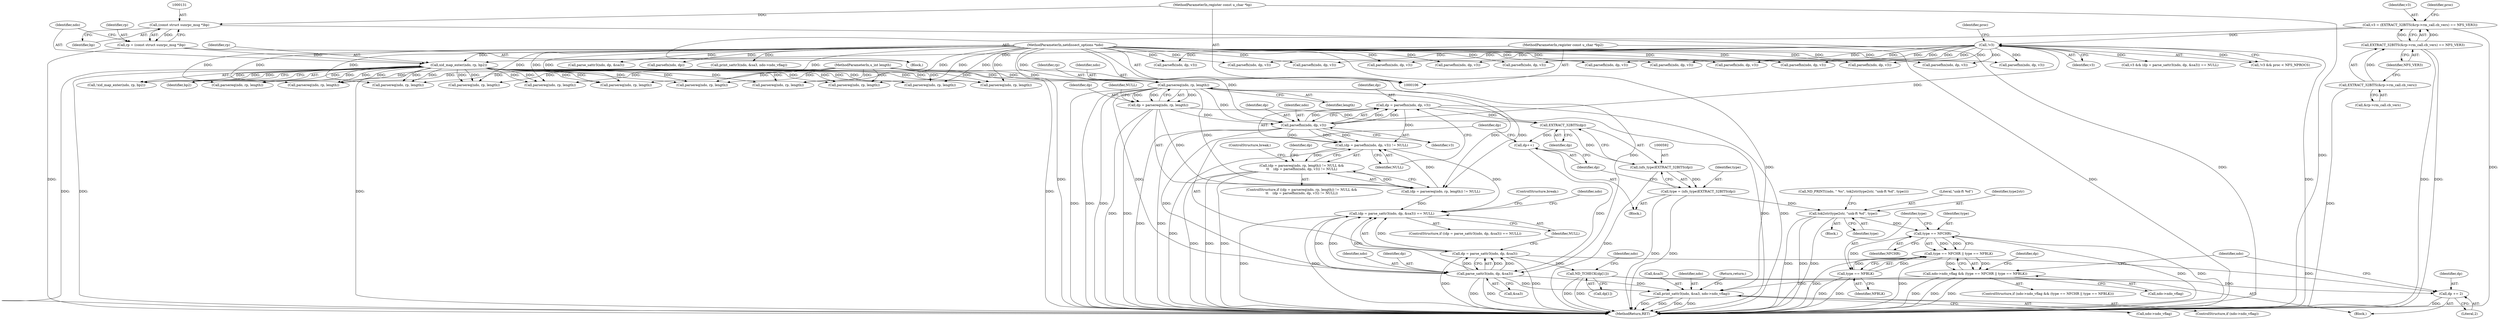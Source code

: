 digraph "0_tcpdump_19d25dd8781620cd41bf178a5e2e27fc1cf242d0_0@pointer" {
"1000578" [label="(Call,dp = parsefhn(ndo, dp, v3))"];
"1000580" [label="(Call,parsefhn(ndo, dp, v3))"];
"1000572" [label="(Call,parsereq(ndo, rp, length))"];
"1000135" [label="(Call,xid_map_enter(ndo, rp, bp2))"];
"1000107" [label="(MethodParameterIn,netdissect_options *ndo)"];
"1000128" [label="(Call,rp = (const struct sunrpc_msg *)bp)"];
"1000130" [label="(Call,(const struct sunrpc_msg *)bp)"];
"1000108" [label="(MethodParameterIn,register const u_char *bp)"];
"1000110" [label="(MethodParameterIn,register const u_char *bp2)"];
"1000109" [label="(MethodParameterIn,u_int length)"];
"1000570" [label="(Call,dp = parsereq(ndo, rp, length))"];
"1000162" [label="(Call,!v3)"];
"1000140" [label="(Call,v3 = (EXTRACT_32BITS(&rp->rm_call.cb_vers) == NFS_VER3))"];
"1000142" [label="(Call,EXTRACT_32BITS(&rp->rm_call.cb_vers) == NFS_VER3)"];
"1000143" [label="(Call,EXTRACT_32BITS(&rp->rm_call.cb_vers))"];
"1000577" [label="(Call,(dp = parsefhn(ndo, dp, v3)) != NULL)"];
"1000568" [label="(Call,(dp = parsereq(ndo, rp, length)) != NULL &&\n\t\t    (dp = parsefhn(ndo, dp, v3)) != NULL)"];
"1000598" [label="(Call,(dp = parse_sattr3(ndo, dp, &sa3)) == NULL)"];
"1000593" [label="(Call,EXTRACT_32BITS(dp))"];
"1000591" [label="(Call,(nfs_type)EXTRACT_32BITS(dp))"];
"1000589" [label="(Call,type = (nfs_type)EXTRACT_32BITS(dp))"];
"1000613" [label="(Call,tok2str(type2str, \"unk-ft %d\", type))"];
"1000623" [label="(Call,type == NFCHR)"];
"1000622" [label="(Call,type == NFCHR || type == NFBLK)"];
"1000618" [label="(Call,ndo->ndo_vflag && (type == NFCHR || type == NFBLK))"];
"1000657" [label="(Call,print_sattr3(ndo, &sa3, ndo->ndo_vflag))"];
"1000626" [label="(Call,type == NFBLK)"];
"1000595" [label="(Call,dp++)"];
"1000601" [label="(Call,parse_sattr3(ndo, dp, &sa3))"];
"1000599" [label="(Call,dp = parse_sattr3(ndo, dp, &sa3))"];
"1000630" [label="(Call,ND_TCHECK(dp[1]))"];
"1000650" [label="(Call,dp += 2)"];
"1000813" [label="(Call,parsefh(ndo, dp, v3))"];
"1000607" [label="(ControlStructure,break;)"];
"1000578" [label="(Call,dp = parsefhn(ndo, dp, v3))"];
"1000137" [label="(Identifier,rp)"];
"1000598" [label="(Call,(dp = parse_sattr3(ndo, dp, &sa3)) == NULL)"];
"1000596" [label="(Identifier,dp)"];
"1000385" [label="(Call,parsefh(ndo, dp, v3))"];
"1000165" [label="(Identifier,proc)"];
"1000672" [label="(Call,parsereq(ndo, rp, length))"];
"1000537" [label="(Call,parse_sattr3(ndo, dp, &sa3))"];
"1000659" [label="(Call,&sa3)"];
"1000626" [label="(Call,type == NFBLK)"];
"1000632" [label="(Identifier,dp)"];
"1000680" [label="(Call,parsefhn(ndo, dp, v3))"];
"1000567" [label="(ControlStructure,if ((dp = parsereq(ndo, rp, length)) != NULL &&\n\t\t    (dp = parsefhn(ndo, dp, v3)) != NULL))"];
"1000713" [label="(Call,parsefh(ndo, dp, v3))"];
"1000602" [label="(Identifier,ndo)"];
"1000589" [label="(Call,type = (nfs_type)EXTRACT_32BITS(dp))"];
"1000628" [label="(Identifier,NFBLK)"];
"1000584" [label="(Identifier,NULL)"];
"1000150" [label="(Identifier,NFS_VER3)"];
"1000108" [label="(MethodParameterIn,register const u_char *bp)"];
"1000218" [label="(Call,parsereq(ndo, rp, length))"];
"1000573" [label="(Identifier,ndo)"];
"1000129" [label="(Identifier,rp)"];
"1000162" [label="(Call,!v3)"];
"1000532" [label="(Call,v3 && (dp = parse_sattr3(ndo, dp, &sa3)) == NULL)"];
"1000138" [label="(Identifier,bp2)"];
"1000625" [label="(Identifier,NFCHR)"];
"1000619" [label="(Call,ndo->ndo_vflag)"];
"1000614" [label="(Identifier,type2str)"];
"1000570" [label="(Call,dp = parsereq(ndo, rp, length))"];
"1000866" [label="(Call,parsefh(ndo, dp, v3))"];
"1000611" [label="(Block,)"];
"1000583" [label="(Identifier,v3)"];
"1000569" [label="(Call,(dp = parsereq(ndo, rp, length)) != NULL)"];
"1000575" [label="(Identifier,length)"];
"1000661" [label="(Call,ndo->ndo_vflag)"];
"1000617" [label="(ControlStructure,if (ndo->ndo_vflag && (type == NFCHR || type == NFBLK)))"];
"1000618" [label="(Call,ndo->ndo_vflag && (type == NFCHR || type == NFBLK))"];
"1000738" [label="(Call,parsereq(ndo, rp, length))"];
"1000245" [label="(Call,parsefh(ndo, dp, v3))"];
"1000585" [label="(Block,)"];
"1000161" [label="(Call,!v3 && proc < NFS_NPROCS)"];
"1000590" [label="(Identifier,type)"];
"1000111" [label="(Block,)"];
"1000572" [label="(Call,parsereq(ndo, rp, length))"];
"1000655" [label="(Identifier,ndo)"];
"1000574" [label="(Identifier,rp)"];
"1000195" [label="(Call,parsereq(ndo, rp, length))"];
"1000622" [label="(Call,type == NFCHR || type == NFBLK)"];
"1000616" [label="(Identifier,type)"];
"1000237" [label="(Call,parsereq(ndo, rp, length))"];
"1000577" [label="(Call,(dp = parsefhn(ndo, dp, v3)) != NULL)"];
"1000725" [label="(Call,parsefhn(ndo, dp, v3))"];
"1000624" [label="(Identifier,type)"];
"1000377" [label="(Call,parsereq(ndo, rp, length))"];
"1000436" [label="(Call,parsefh(ndo, dp, v3))"];
"1000593" [label="(Call,EXTRACT_32BITS(dp))"];
"1000140" [label="(Call,v3 = (EXTRACT_32BITS(&rp->rm_call.cb_vers) == NFS_VER3))"];
"1000608" [label="(Call,ND_PRINT((ndo, \" %s\", tok2str(type2str, \"unk-ft %d\", type))))"];
"1000141" [label="(Identifier,v3)"];
"1000603" [label="(Identifier,dp)"];
"1000582" [label="(Identifier,dp)"];
"1000890" [label="(MethodReturn,RET)"];
"1000627" [label="(Identifier,type)"];
"1000594" [label="(Identifier,dp)"];
"1000597" [label="(ControlStructure,if ((dp = parse_sattr3(ndo, dp, &sa3)) == NULL))"];
"1000109" [label="(MethodParameterIn,u_int length)"];
"1000428" [label="(Call,parsereq(ndo, rp, length))"];
"1000130" [label="(Call,(const struct sunrpc_msg *)bp)"];
"1000658" [label="(Identifier,ndo)"];
"1000591" [label="(Call,(nfs_type)EXTRACT_32BITS(dp))"];
"1000629" [label="(Block,)"];
"1000610" [label="(Identifier,ndo)"];
"1000201" [label="(Call,parsefh(ndo, dp, v3))"];
"1000521" [label="(Call,parsefhn(ndo, dp, v3))"];
"1000134" [label="(Call,!xid_map_enter(ndo, rp, bp2))"];
"1000705" [label="(Call,parsereq(ndo, rp, length))"];
"1000143" [label="(Call,EXTRACT_32BITS(&rp->rm_call.cb_vers))"];
"1000623" [label="(Call,type == NFCHR)"];
"1000657" [label="(Call,print_sattr3(ndo, &sa3, ndo->ndo_vflag))"];
"1000650" [label="(Call,dp += 2)"];
"1000142" [label="(Call,EXTRACT_32BITS(&rp->rm_call.cb_vers) == NFS_VER3)"];
"1000600" [label="(Identifier,dp)"];
"1000595" [label="(Call,dp++)"];
"1000571" [label="(Identifier,dp)"];
"1000163" [label="(Identifier,v3)"];
"1000152" [label="(Identifier,proc)"];
"1000110" [label="(MethodParameterIn,register const u_char *bp2)"];
"1000858" [label="(Call,parsereq(ndo, rp, length))"];
"1000606" [label="(Identifier,NULL)"];
"1000615" [label="(Literal,\"unk-ft %d\")"];
"1000746" [label="(Call,parsefh(ndo, dp, v3))"];
"1000651" [label="(Identifier,dp)"];
"1000601" [label="(Call,parse_sattr3(ndo, dp, &sa3))"];
"1000613" [label="(Call,tok2str(type2str, \"unk-ft %d\", type))"];
"1000631" [label="(Call,dp[1])"];
"1000630" [label="(Call,ND_TCHECK(dp[1]))"];
"1000128" [label="(Call,rp = (const struct sunrpc_msg *)bp)"];
"1000599" [label="(Call,dp = parse_sattr3(ndo, dp, &sa3))"];
"1000136" [label="(Identifier,ndo)"];
"1000665" [label="(ControlStructure,break;)"];
"1000576" [label="(Identifier,NULL)"];
"1000692" [label="(Call,parsefhn(ndo, dp, v3))"];
"1000224" [label="(Call,parsefhn(ndo, dp, v3))"];
"1000653" [label="(ControlStructure,if (ndo->ndo_vflag))"];
"1000107" [label="(MethodParameterIn,netdissect_options *ndo)"];
"1000636" [label="(Identifier,ndo)"];
"1000513" [label="(Call,parsereq(ndo, rp, length))"];
"1000581" [label="(Identifier,ndo)"];
"1000132" [label="(Identifier,bp)"];
"1000144" [label="(Call,&rp->rm_call.cb_vers)"];
"1000568" [label="(Call,(dp = parsereq(ndo, rp, length)) != NULL &&\n\t\t    (dp = parsefhn(ndo, dp, v3)) != NULL)"];
"1000579" [label="(Identifier,dp)"];
"1000652" [label="(Literal,2)"];
"1000580" [label="(Call,parsefhn(ndo, dp, v3))"];
"1000546" [label="(Call,parsefn(ndo, dp))"];
"1000588" [label="(Identifier,dp)"];
"1000135" [label="(Call,xid_map_enter(ndo, rp, bp2))"];
"1000557" [label="(Call,print_sattr3(ndo, &sa3, ndo->ndo_vflag))"];
"1000604" [label="(Call,&sa3)"];
"1000805" [label="(Call,parsereq(ndo, rp, length))"];
"1000664" [label="(Return,return;)"];
"1000578" -> "1000577"  [label="AST: "];
"1000578" -> "1000580"  [label="CFG: "];
"1000579" -> "1000578"  [label="AST: "];
"1000580" -> "1000578"  [label="AST: "];
"1000584" -> "1000578"  [label="CFG: "];
"1000578" -> "1000890"  [label="DDG: "];
"1000578" -> "1000890"  [label="DDG: "];
"1000578" -> "1000577"  [label="DDG: "];
"1000580" -> "1000578"  [label="DDG: "];
"1000580" -> "1000578"  [label="DDG: "];
"1000580" -> "1000578"  [label="DDG: "];
"1000578" -> "1000593"  [label="DDG: "];
"1000580" -> "1000583"  [label="CFG: "];
"1000581" -> "1000580"  [label="AST: "];
"1000582" -> "1000580"  [label="AST: "];
"1000583" -> "1000580"  [label="AST: "];
"1000580" -> "1000890"  [label="DDG: "];
"1000580" -> "1000890"  [label="DDG: "];
"1000580" -> "1000577"  [label="DDG: "];
"1000580" -> "1000577"  [label="DDG: "];
"1000580" -> "1000577"  [label="DDG: "];
"1000572" -> "1000580"  [label="DDG: "];
"1000107" -> "1000580"  [label="DDG: "];
"1000570" -> "1000580"  [label="DDG: "];
"1000162" -> "1000580"  [label="DDG: "];
"1000580" -> "1000601"  [label="DDG: "];
"1000572" -> "1000570"  [label="AST: "];
"1000572" -> "1000575"  [label="CFG: "];
"1000573" -> "1000572"  [label="AST: "];
"1000574" -> "1000572"  [label="AST: "];
"1000575" -> "1000572"  [label="AST: "];
"1000570" -> "1000572"  [label="CFG: "];
"1000572" -> "1000890"  [label="DDG: "];
"1000572" -> "1000890"  [label="DDG: "];
"1000572" -> "1000890"  [label="DDG: "];
"1000572" -> "1000569"  [label="DDG: "];
"1000572" -> "1000569"  [label="DDG: "];
"1000572" -> "1000569"  [label="DDG: "];
"1000572" -> "1000570"  [label="DDG: "];
"1000572" -> "1000570"  [label="DDG: "];
"1000572" -> "1000570"  [label="DDG: "];
"1000135" -> "1000572"  [label="DDG: "];
"1000135" -> "1000572"  [label="DDG: "];
"1000107" -> "1000572"  [label="DDG: "];
"1000109" -> "1000572"  [label="DDG: "];
"1000572" -> "1000601"  [label="DDG: "];
"1000135" -> "1000134"  [label="AST: "];
"1000135" -> "1000138"  [label="CFG: "];
"1000136" -> "1000135"  [label="AST: "];
"1000137" -> "1000135"  [label="AST: "];
"1000138" -> "1000135"  [label="AST: "];
"1000134" -> "1000135"  [label="CFG: "];
"1000135" -> "1000890"  [label="DDG: "];
"1000135" -> "1000890"  [label="DDG: "];
"1000135" -> "1000890"  [label="DDG: "];
"1000135" -> "1000134"  [label="DDG: "];
"1000135" -> "1000134"  [label="DDG: "];
"1000135" -> "1000134"  [label="DDG: "];
"1000107" -> "1000135"  [label="DDG: "];
"1000128" -> "1000135"  [label="DDG: "];
"1000110" -> "1000135"  [label="DDG: "];
"1000135" -> "1000195"  [label="DDG: "];
"1000135" -> "1000195"  [label="DDG: "];
"1000135" -> "1000218"  [label="DDG: "];
"1000135" -> "1000218"  [label="DDG: "];
"1000135" -> "1000237"  [label="DDG: "];
"1000135" -> "1000237"  [label="DDG: "];
"1000135" -> "1000377"  [label="DDG: "];
"1000135" -> "1000377"  [label="DDG: "];
"1000135" -> "1000428"  [label="DDG: "];
"1000135" -> "1000428"  [label="DDG: "];
"1000135" -> "1000513"  [label="DDG: "];
"1000135" -> "1000513"  [label="DDG: "];
"1000135" -> "1000672"  [label="DDG: "];
"1000135" -> "1000672"  [label="DDG: "];
"1000135" -> "1000705"  [label="DDG: "];
"1000135" -> "1000705"  [label="DDG: "];
"1000135" -> "1000738"  [label="DDG: "];
"1000135" -> "1000738"  [label="DDG: "];
"1000135" -> "1000805"  [label="DDG: "];
"1000135" -> "1000805"  [label="DDG: "];
"1000135" -> "1000858"  [label="DDG: "];
"1000135" -> "1000858"  [label="DDG: "];
"1000107" -> "1000106"  [label="AST: "];
"1000107" -> "1000890"  [label="DDG: "];
"1000107" -> "1000195"  [label="DDG: "];
"1000107" -> "1000201"  [label="DDG: "];
"1000107" -> "1000218"  [label="DDG: "];
"1000107" -> "1000224"  [label="DDG: "];
"1000107" -> "1000237"  [label="DDG: "];
"1000107" -> "1000245"  [label="DDG: "];
"1000107" -> "1000377"  [label="DDG: "];
"1000107" -> "1000385"  [label="DDG: "];
"1000107" -> "1000428"  [label="DDG: "];
"1000107" -> "1000436"  [label="DDG: "];
"1000107" -> "1000513"  [label="DDG: "];
"1000107" -> "1000521"  [label="DDG: "];
"1000107" -> "1000537"  [label="DDG: "];
"1000107" -> "1000546"  [label="DDG: "];
"1000107" -> "1000557"  [label="DDG: "];
"1000107" -> "1000601"  [label="DDG: "];
"1000107" -> "1000657"  [label="DDG: "];
"1000107" -> "1000672"  [label="DDG: "];
"1000107" -> "1000680"  [label="DDG: "];
"1000107" -> "1000692"  [label="DDG: "];
"1000107" -> "1000705"  [label="DDG: "];
"1000107" -> "1000713"  [label="DDG: "];
"1000107" -> "1000725"  [label="DDG: "];
"1000107" -> "1000738"  [label="DDG: "];
"1000107" -> "1000746"  [label="DDG: "];
"1000107" -> "1000805"  [label="DDG: "];
"1000107" -> "1000813"  [label="DDG: "];
"1000107" -> "1000858"  [label="DDG: "];
"1000107" -> "1000866"  [label="DDG: "];
"1000128" -> "1000111"  [label="AST: "];
"1000128" -> "1000130"  [label="CFG: "];
"1000129" -> "1000128"  [label="AST: "];
"1000130" -> "1000128"  [label="AST: "];
"1000136" -> "1000128"  [label="CFG: "];
"1000128" -> "1000890"  [label="DDG: "];
"1000130" -> "1000128"  [label="DDG: "];
"1000130" -> "1000132"  [label="CFG: "];
"1000131" -> "1000130"  [label="AST: "];
"1000132" -> "1000130"  [label="AST: "];
"1000130" -> "1000890"  [label="DDG: "];
"1000108" -> "1000130"  [label="DDG: "];
"1000108" -> "1000106"  [label="AST: "];
"1000108" -> "1000890"  [label="DDG: "];
"1000110" -> "1000106"  [label="AST: "];
"1000110" -> "1000890"  [label="DDG: "];
"1000109" -> "1000106"  [label="AST: "];
"1000109" -> "1000890"  [label="DDG: "];
"1000109" -> "1000195"  [label="DDG: "];
"1000109" -> "1000218"  [label="DDG: "];
"1000109" -> "1000237"  [label="DDG: "];
"1000109" -> "1000377"  [label="DDG: "];
"1000109" -> "1000428"  [label="DDG: "];
"1000109" -> "1000513"  [label="DDG: "];
"1000109" -> "1000672"  [label="DDG: "];
"1000109" -> "1000705"  [label="DDG: "];
"1000109" -> "1000738"  [label="DDG: "];
"1000109" -> "1000805"  [label="DDG: "];
"1000109" -> "1000858"  [label="DDG: "];
"1000570" -> "1000569"  [label="AST: "];
"1000571" -> "1000570"  [label="AST: "];
"1000576" -> "1000570"  [label="CFG: "];
"1000570" -> "1000890"  [label="DDG: "];
"1000570" -> "1000890"  [label="DDG: "];
"1000570" -> "1000569"  [label="DDG: "];
"1000570" -> "1000593"  [label="DDG: "];
"1000162" -> "1000161"  [label="AST: "];
"1000162" -> "1000163"  [label="CFG: "];
"1000163" -> "1000162"  [label="AST: "];
"1000165" -> "1000162"  [label="CFG: "];
"1000161" -> "1000162"  [label="CFG: "];
"1000162" -> "1000890"  [label="DDG: "];
"1000162" -> "1000161"  [label="DDG: "];
"1000140" -> "1000162"  [label="DDG: "];
"1000162" -> "1000201"  [label="DDG: "];
"1000162" -> "1000224"  [label="DDG: "];
"1000162" -> "1000245"  [label="DDG: "];
"1000162" -> "1000385"  [label="DDG: "];
"1000162" -> "1000436"  [label="DDG: "];
"1000162" -> "1000521"  [label="DDG: "];
"1000162" -> "1000532"  [label="DDG: "];
"1000162" -> "1000680"  [label="DDG: "];
"1000162" -> "1000692"  [label="DDG: "];
"1000162" -> "1000713"  [label="DDG: "];
"1000162" -> "1000725"  [label="DDG: "];
"1000162" -> "1000746"  [label="DDG: "];
"1000162" -> "1000813"  [label="DDG: "];
"1000162" -> "1000866"  [label="DDG: "];
"1000140" -> "1000111"  [label="AST: "];
"1000140" -> "1000142"  [label="CFG: "];
"1000141" -> "1000140"  [label="AST: "];
"1000142" -> "1000140"  [label="AST: "];
"1000152" -> "1000140"  [label="CFG: "];
"1000140" -> "1000890"  [label="DDG: "];
"1000142" -> "1000140"  [label="DDG: "];
"1000142" -> "1000140"  [label="DDG: "];
"1000142" -> "1000150"  [label="CFG: "];
"1000143" -> "1000142"  [label="AST: "];
"1000150" -> "1000142"  [label="AST: "];
"1000142" -> "1000890"  [label="DDG: "];
"1000142" -> "1000890"  [label="DDG: "];
"1000143" -> "1000142"  [label="DDG: "];
"1000143" -> "1000144"  [label="CFG: "];
"1000144" -> "1000143"  [label="AST: "];
"1000150" -> "1000143"  [label="CFG: "];
"1000143" -> "1000890"  [label="DDG: "];
"1000577" -> "1000568"  [label="AST: "];
"1000577" -> "1000584"  [label="CFG: "];
"1000584" -> "1000577"  [label="AST: "];
"1000568" -> "1000577"  [label="CFG: "];
"1000577" -> "1000890"  [label="DDG: "];
"1000577" -> "1000568"  [label="DDG: "];
"1000569" -> "1000577"  [label="DDG: "];
"1000577" -> "1000598"  [label="DDG: "];
"1000568" -> "1000567"  [label="AST: "];
"1000568" -> "1000569"  [label="CFG: "];
"1000569" -> "1000568"  [label="AST: "];
"1000588" -> "1000568"  [label="CFG: "];
"1000665" -> "1000568"  [label="CFG: "];
"1000568" -> "1000890"  [label="DDG: "];
"1000568" -> "1000890"  [label="DDG: "];
"1000568" -> "1000890"  [label="DDG: "];
"1000569" -> "1000568"  [label="DDG: "];
"1000598" -> "1000597"  [label="AST: "];
"1000598" -> "1000606"  [label="CFG: "];
"1000599" -> "1000598"  [label="AST: "];
"1000606" -> "1000598"  [label="AST: "];
"1000607" -> "1000598"  [label="CFG: "];
"1000610" -> "1000598"  [label="CFG: "];
"1000598" -> "1000890"  [label="DDG: "];
"1000598" -> "1000890"  [label="DDG: "];
"1000599" -> "1000598"  [label="DDG: "];
"1000601" -> "1000598"  [label="DDG: "];
"1000601" -> "1000598"  [label="DDG: "];
"1000601" -> "1000598"  [label="DDG: "];
"1000569" -> "1000598"  [label="DDG: "];
"1000593" -> "1000591"  [label="AST: "];
"1000593" -> "1000594"  [label="CFG: "];
"1000594" -> "1000593"  [label="AST: "];
"1000591" -> "1000593"  [label="CFG: "];
"1000593" -> "1000591"  [label="DDG: "];
"1000593" -> "1000595"  [label="DDG: "];
"1000591" -> "1000589"  [label="AST: "];
"1000592" -> "1000591"  [label="AST: "];
"1000589" -> "1000591"  [label="CFG: "];
"1000591" -> "1000890"  [label="DDG: "];
"1000591" -> "1000589"  [label="DDG: "];
"1000589" -> "1000585"  [label="AST: "];
"1000590" -> "1000589"  [label="AST: "];
"1000596" -> "1000589"  [label="CFG: "];
"1000589" -> "1000890"  [label="DDG: "];
"1000589" -> "1000890"  [label="DDG: "];
"1000589" -> "1000613"  [label="DDG: "];
"1000613" -> "1000611"  [label="AST: "];
"1000613" -> "1000616"  [label="CFG: "];
"1000614" -> "1000613"  [label="AST: "];
"1000615" -> "1000613"  [label="AST: "];
"1000616" -> "1000613"  [label="AST: "];
"1000608" -> "1000613"  [label="CFG: "];
"1000613" -> "1000890"  [label="DDG: "];
"1000613" -> "1000890"  [label="DDG: "];
"1000613" -> "1000890"  [label="DDG: "];
"1000613" -> "1000623"  [label="DDG: "];
"1000623" -> "1000622"  [label="AST: "];
"1000623" -> "1000625"  [label="CFG: "];
"1000624" -> "1000623"  [label="AST: "];
"1000625" -> "1000623"  [label="AST: "];
"1000627" -> "1000623"  [label="CFG: "];
"1000622" -> "1000623"  [label="CFG: "];
"1000623" -> "1000890"  [label="DDG: "];
"1000623" -> "1000890"  [label="DDG: "];
"1000623" -> "1000622"  [label="DDG: "];
"1000623" -> "1000622"  [label="DDG: "];
"1000623" -> "1000626"  [label="DDG: "];
"1000622" -> "1000618"  [label="AST: "];
"1000622" -> "1000626"  [label="CFG: "];
"1000626" -> "1000622"  [label="AST: "];
"1000618" -> "1000622"  [label="CFG: "];
"1000622" -> "1000890"  [label="DDG: "];
"1000622" -> "1000890"  [label="DDG: "];
"1000622" -> "1000618"  [label="DDG: "];
"1000622" -> "1000618"  [label="DDG: "];
"1000626" -> "1000622"  [label="DDG: "];
"1000626" -> "1000622"  [label="DDG: "];
"1000618" -> "1000617"  [label="AST: "];
"1000618" -> "1000619"  [label="CFG: "];
"1000619" -> "1000618"  [label="AST: "];
"1000632" -> "1000618"  [label="CFG: "];
"1000655" -> "1000618"  [label="CFG: "];
"1000618" -> "1000890"  [label="DDG: "];
"1000618" -> "1000890"  [label="DDG: "];
"1000618" -> "1000890"  [label="DDG: "];
"1000618" -> "1000657"  [label="DDG: "];
"1000657" -> "1000653"  [label="AST: "];
"1000657" -> "1000661"  [label="CFG: "];
"1000658" -> "1000657"  [label="AST: "];
"1000659" -> "1000657"  [label="AST: "];
"1000661" -> "1000657"  [label="AST: "];
"1000664" -> "1000657"  [label="CFG: "];
"1000657" -> "1000890"  [label="DDG: "];
"1000657" -> "1000890"  [label="DDG: "];
"1000657" -> "1000890"  [label="DDG: "];
"1000657" -> "1000890"  [label="DDG: "];
"1000601" -> "1000657"  [label="DDG: "];
"1000601" -> "1000657"  [label="DDG: "];
"1000626" -> "1000628"  [label="CFG: "];
"1000627" -> "1000626"  [label="AST: "];
"1000628" -> "1000626"  [label="AST: "];
"1000626" -> "1000890"  [label="DDG: "];
"1000626" -> "1000890"  [label="DDG: "];
"1000595" -> "1000585"  [label="AST: "];
"1000595" -> "1000596"  [label="CFG: "];
"1000596" -> "1000595"  [label="AST: "];
"1000600" -> "1000595"  [label="CFG: "];
"1000595" -> "1000601"  [label="DDG: "];
"1000601" -> "1000599"  [label="AST: "];
"1000601" -> "1000604"  [label="CFG: "];
"1000602" -> "1000601"  [label="AST: "];
"1000603" -> "1000601"  [label="AST: "];
"1000604" -> "1000601"  [label="AST: "];
"1000599" -> "1000601"  [label="CFG: "];
"1000601" -> "1000890"  [label="DDG: "];
"1000601" -> "1000890"  [label="DDG: "];
"1000601" -> "1000599"  [label="DDG: "];
"1000601" -> "1000599"  [label="DDG: "];
"1000601" -> "1000599"  [label="DDG: "];
"1000600" -> "1000599"  [label="AST: "];
"1000606" -> "1000599"  [label="CFG: "];
"1000599" -> "1000890"  [label="DDG: "];
"1000599" -> "1000890"  [label="DDG: "];
"1000599" -> "1000630"  [label="DDG: "];
"1000599" -> "1000650"  [label="DDG: "];
"1000630" -> "1000629"  [label="AST: "];
"1000630" -> "1000631"  [label="CFG: "];
"1000631" -> "1000630"  [label="AST: "];
"1000636" -> "1000630"  [label="CFG: "];
"1000630" -> "1000890"  [label="DDG: "];
"1000630" -> "1000890"  [label="DDG: "];
"1000630" -> "1000650"  [label="DDG: "];
"1000650" -> "1000629"  [label="AST: "];
"1000650" -> "1000652"  [label="CFG: "];
"1000651" -> "1000650"  [label="AST: "];
"1000652" -> "1000650"  [label="AST: "];
"1000655" -> "1000650"  [label="CFG: "];
"1000650" -> "1000890"  [label="DDG: "];
}
